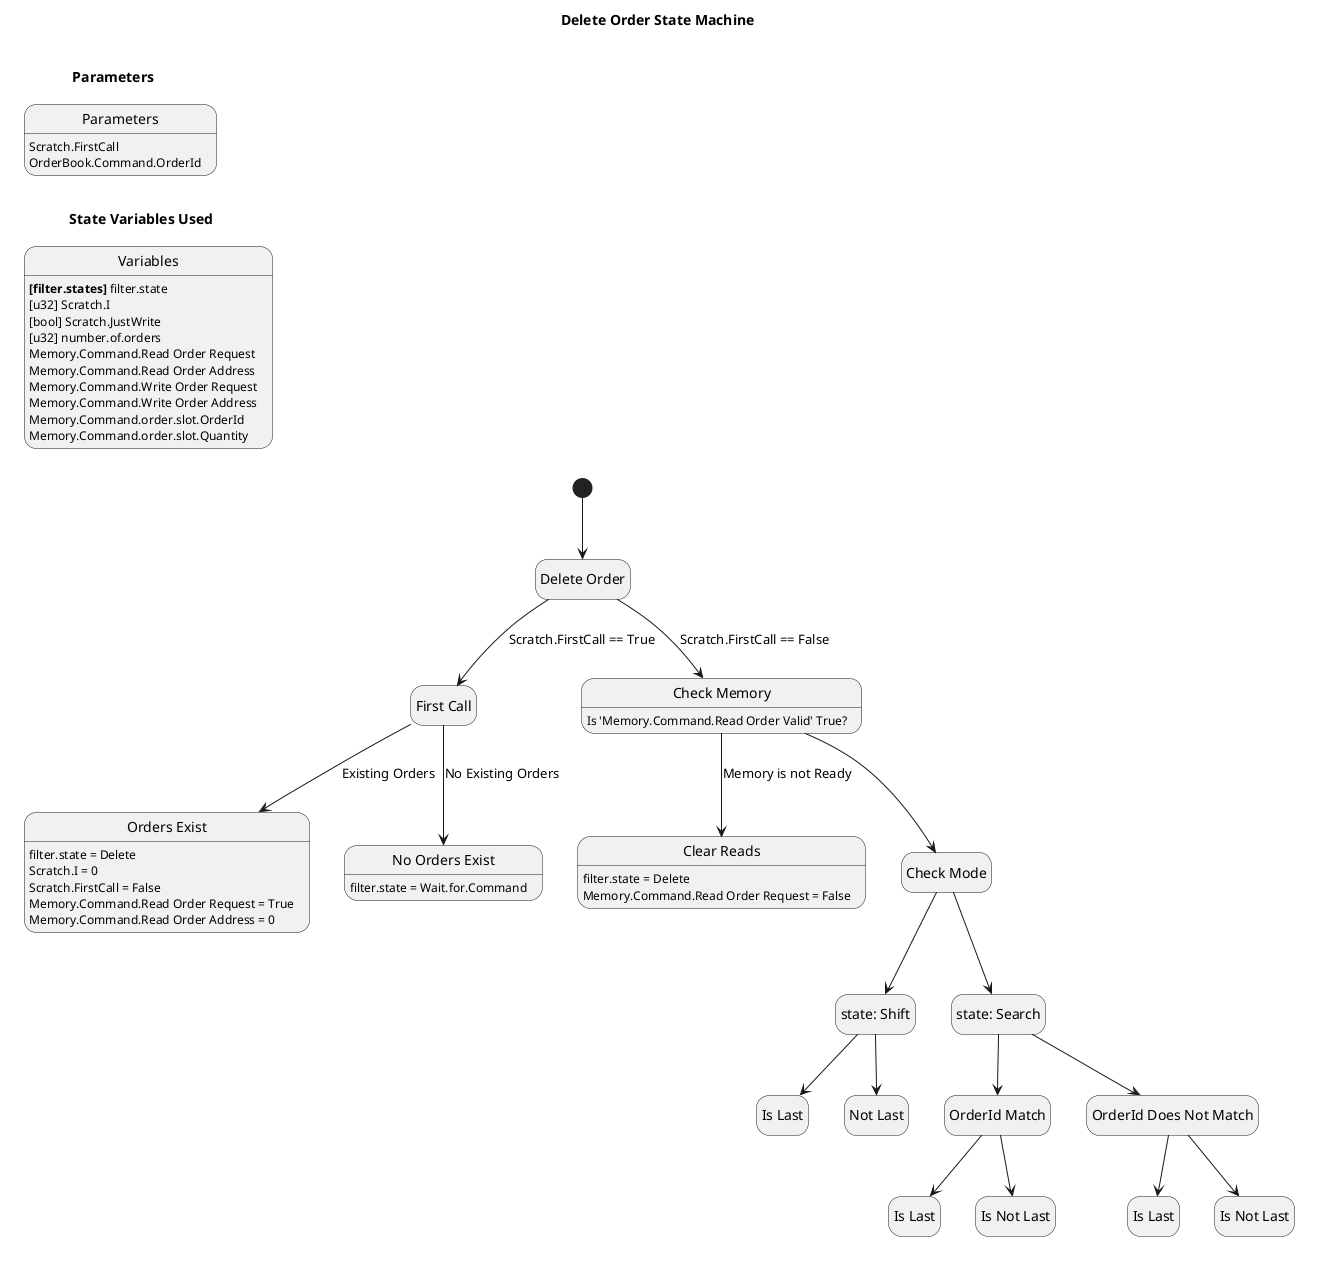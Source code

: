 @startuml 06_delete_order_state
hide empty description

title Delete Order State Machine

label DeleteOrder[
{{
    title Parameters
    state "Parameters" as parameters
        parameters: Scratch.FirstCall
        parameters: OrderBook.Command.OrderId
}}

{{
    title State Variables Used
    state "Variables" as variables
        variables: **[filter.states]** filter.state
        variables: [u32] Scratch.I
        variables: [bool] Scratch.JustWrite
        variables: [u32] number.of.orders
        variables: Memory.Command.Read Order Request
        variables: Memory.Command.Read Order Address
        variables: Memory.Command.Write Order Request
        variables: Memory.Command.Write Order Address
        variables: Memory.Command.order.slot.OrderId
        variables: Memory.Command.order.slot.Quantity
}}

{{
    hide empty description

[*] --> delete_order
state "Delete Order" as delete_order
    delete_order --> first_call: Scratch.FirstCall == True
    state "First Call" as first_call
        first_call --> orders_exist: Existing Orders
        state "Orders Exist" as orders_exist
            orders_exist: filter.state = Delete
            orders_exist: Scratch.I = 0
            orders_exist: Scratch.FirstCall = False
            orders_exist: Memory.Command.Read Order Request = True
            orders_exist: Memory.Command.Read Order Address = 0
        first_call --> no_orders_exist: No Existing Orders
        state "No Orders Exist" as no_orders_exist
            no_orders_exist: filter.state = Wait.for.Command

    'orders_exist --> delete_order ' Leaf
    'no_orders_exist --> [*]

    delete_order --> check_memory: Scratch.FirstCall == False
    state "Check Memory" as check_memory: Is 'Memory.Command.Read Order Valid' True?
        check_memory --> clear_reads: Memory is not Ready
        state "Clear Reads" as clear_reads: filter.state = Delete
        state "Clear Reads" as clear_reads: Memory.Command.Read Order Request = False
        check_memory --> check_mode
        state "Check Mode" as check_mode
            check_mode --> state_shift
            state "state: Shift" as state_shift
                state_shift --> shift_is_last
                state "Is Last" as shift_is_last
                state_shift --> shift_not_last
                state "Not Last" as shift_not_last
            check_mode --> state_search
            state "state: Search" as state_search
                state_search --> order_id_matches
                state "OrderId Match" as order_id_matches
                    order_id_matches --> order_is_last
                    state "Is Last" as order_is_last
                    order_id_matches --> order_is_not_last
                    state "Is Not Last" as order_is_not_last
                state_search --> order_id_no_match
                state "OrderId Does Not Match" as order_id_no_match
                    order_id_no_match --> norder_is_last
                    state "Is Last" as norder_is_last
                    order_id_no_match --> norder_is_not_last
                    state "Is Not Last" as norder_is_not_last
}}
]

@enduml